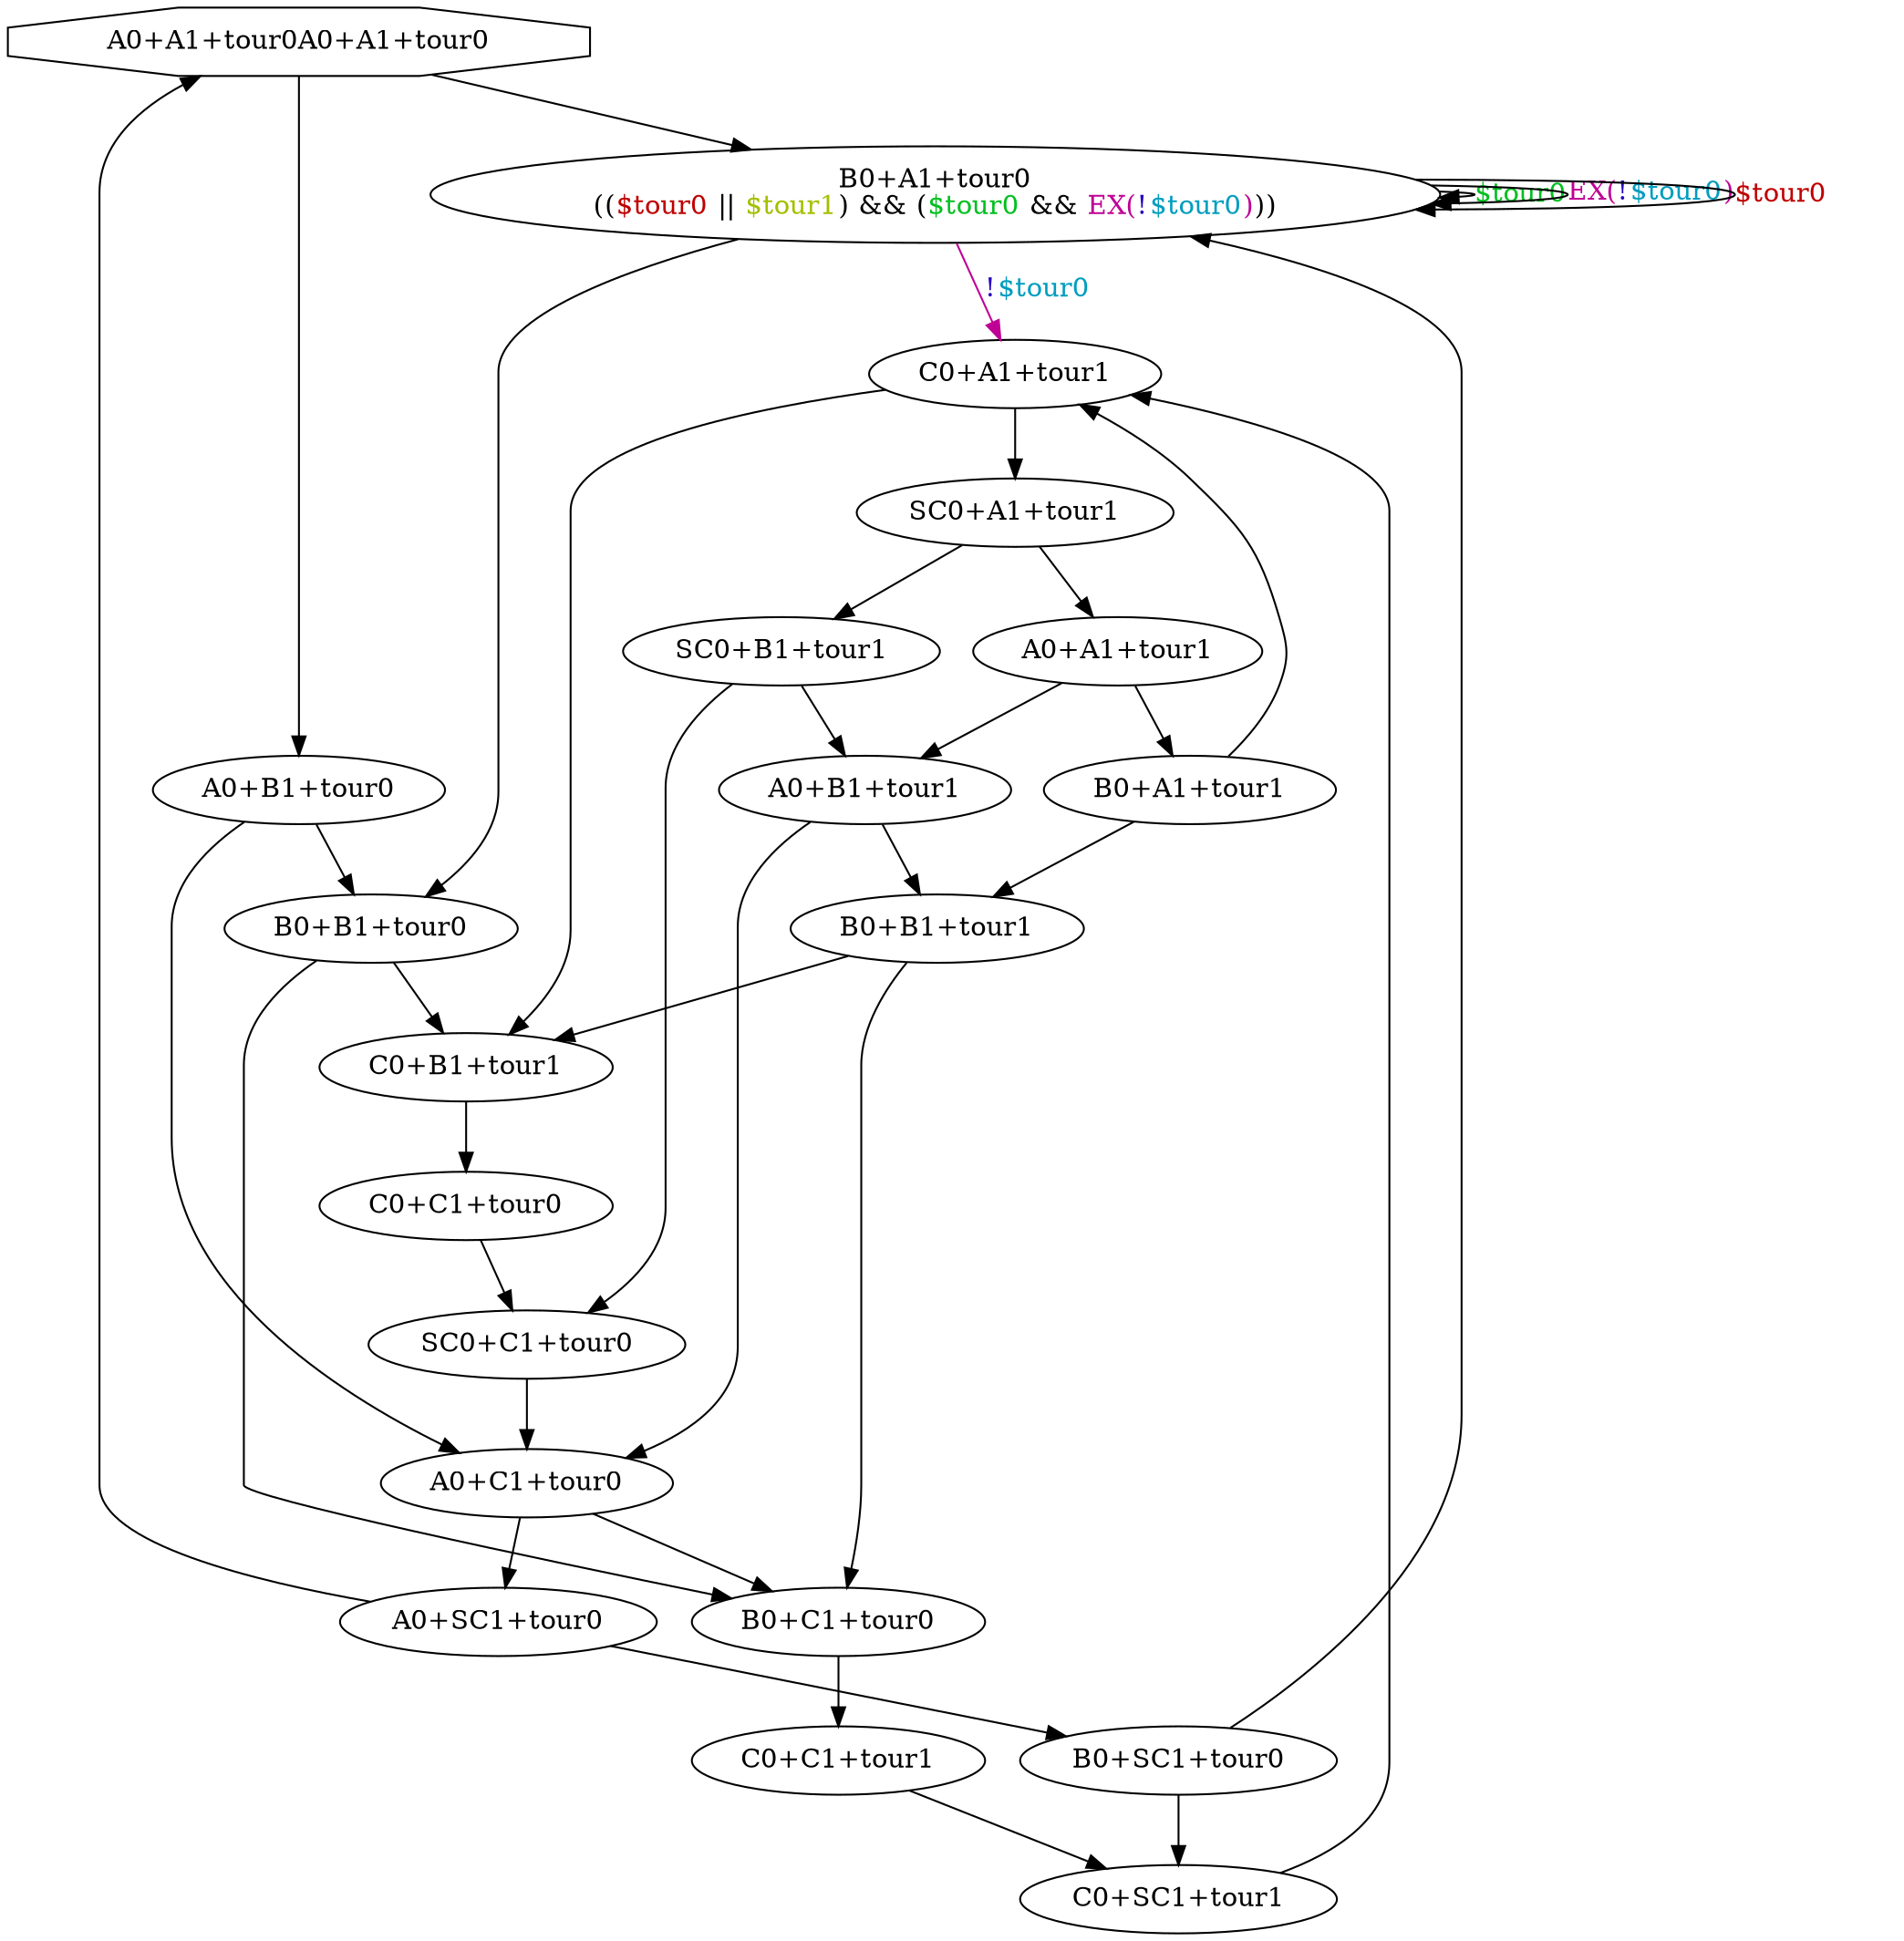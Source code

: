 digraph system {
N0 [label=<A0+A1+tour0A0+A1+tour0>,shape=octagon]
N1 [label=<B0+A1+tour0<BR/><FONT COLOR="black">(<FONT COLOR="black">(<FONT COLOR="1.02 1 0.75">$tour0</FONT> || <FONT COLOR="0.18999994 1 0.75">$tour1</FONT>)</FONT> &amp;&amp; <FONT COLOR="black">(<FONT COLOR="0.35999992 1 0.75">$tour0</FONT> &amp;&amp; <FONT COLOR="0.86999995 1 0.75">EX(<FONT COLOR="0.6999999 1 0.75">!<FONT COLOR="0.5299999 1 0.75">$tour0</FONT></FONT>)</FONT>)</FONT>)</FONT>>]
N2 [label=<C0+A1+tour1>]
N3 [label=<SC0+A1+tour1>]
N4 [label=<A0+A1+tour1>]
N5 [label=<B0+A1+tour1>]
N6 [label=<B0+B1+tour1>]
N7 [label=<C0+B1+tour1>]
N8 [label=<C0+C1+tour0>]
N9 [label=<SC0+C1+tour0>]
N10 [label=<A0+C1+tour0>]
N11 [label=<B0+C1+tour0>]
N12 [label=<C0+C1+tour1>]
N13 [label=<C0+SC1+tour1>]
N14 [label=<A0+SC1+tour0>]
N15 [label=<B0+SC1+tour0>]
N16 [label=<A0+B1+tour1>]
N17 [label=<SC0+B1+tour1>]
N18 [label=<B0+B1+tour0>]
N19 [label=<A0+B1+tour0>]
N0 -> N1
N0 -> N19
N1 -> N18
N2 -> N3
N2 -> N7
N3 -> N4
N3 -> N17
N4 -> N5
N4 -> N16
N5 -> N2
N5 -> N6
N6 -> N7
N6 -> N11
N7 -> N8
N8 -> N9
N9 -> N10
N10 -> N11
N10 -> N14
N11 -> N12
N12 -> N13
N13 -> N2
N14 -> N15
N14 -> N0
N15 -> N13
N15 -> N1
N16 -> N6
N16 -> N10
N17 -> N16
N17 -> N9
N18 -> N7
N18 -> N11
N19 -> N18
N19 -> N10
N1 -> N1 [color="black",label=<<FONT COLOR="0.35999992 1 0.75">$tour0</FONT>>]
N1 -> N1 [color="black",label=<<FONT COLOR="0.86999995 1 0.75">EX(<FONT COLOR="0.6999999 1 0.75">!<FONT COLOR="0.5299999 1 0.75">$tour0</FONT></FONT>)</FONT>>]
N1 -> N2 [color="0.86999995 1 0.75",label=<<FONT COLOR="0.6999999 1 0.75">!<FONT COLOR="0.5299999 1 0.75">$tour0</FONT></FONT>>]
N1 -> N1 [color="black",label=<<FONT COLOR="1.02 1 0.75">$tour0</FONT>>]
}
